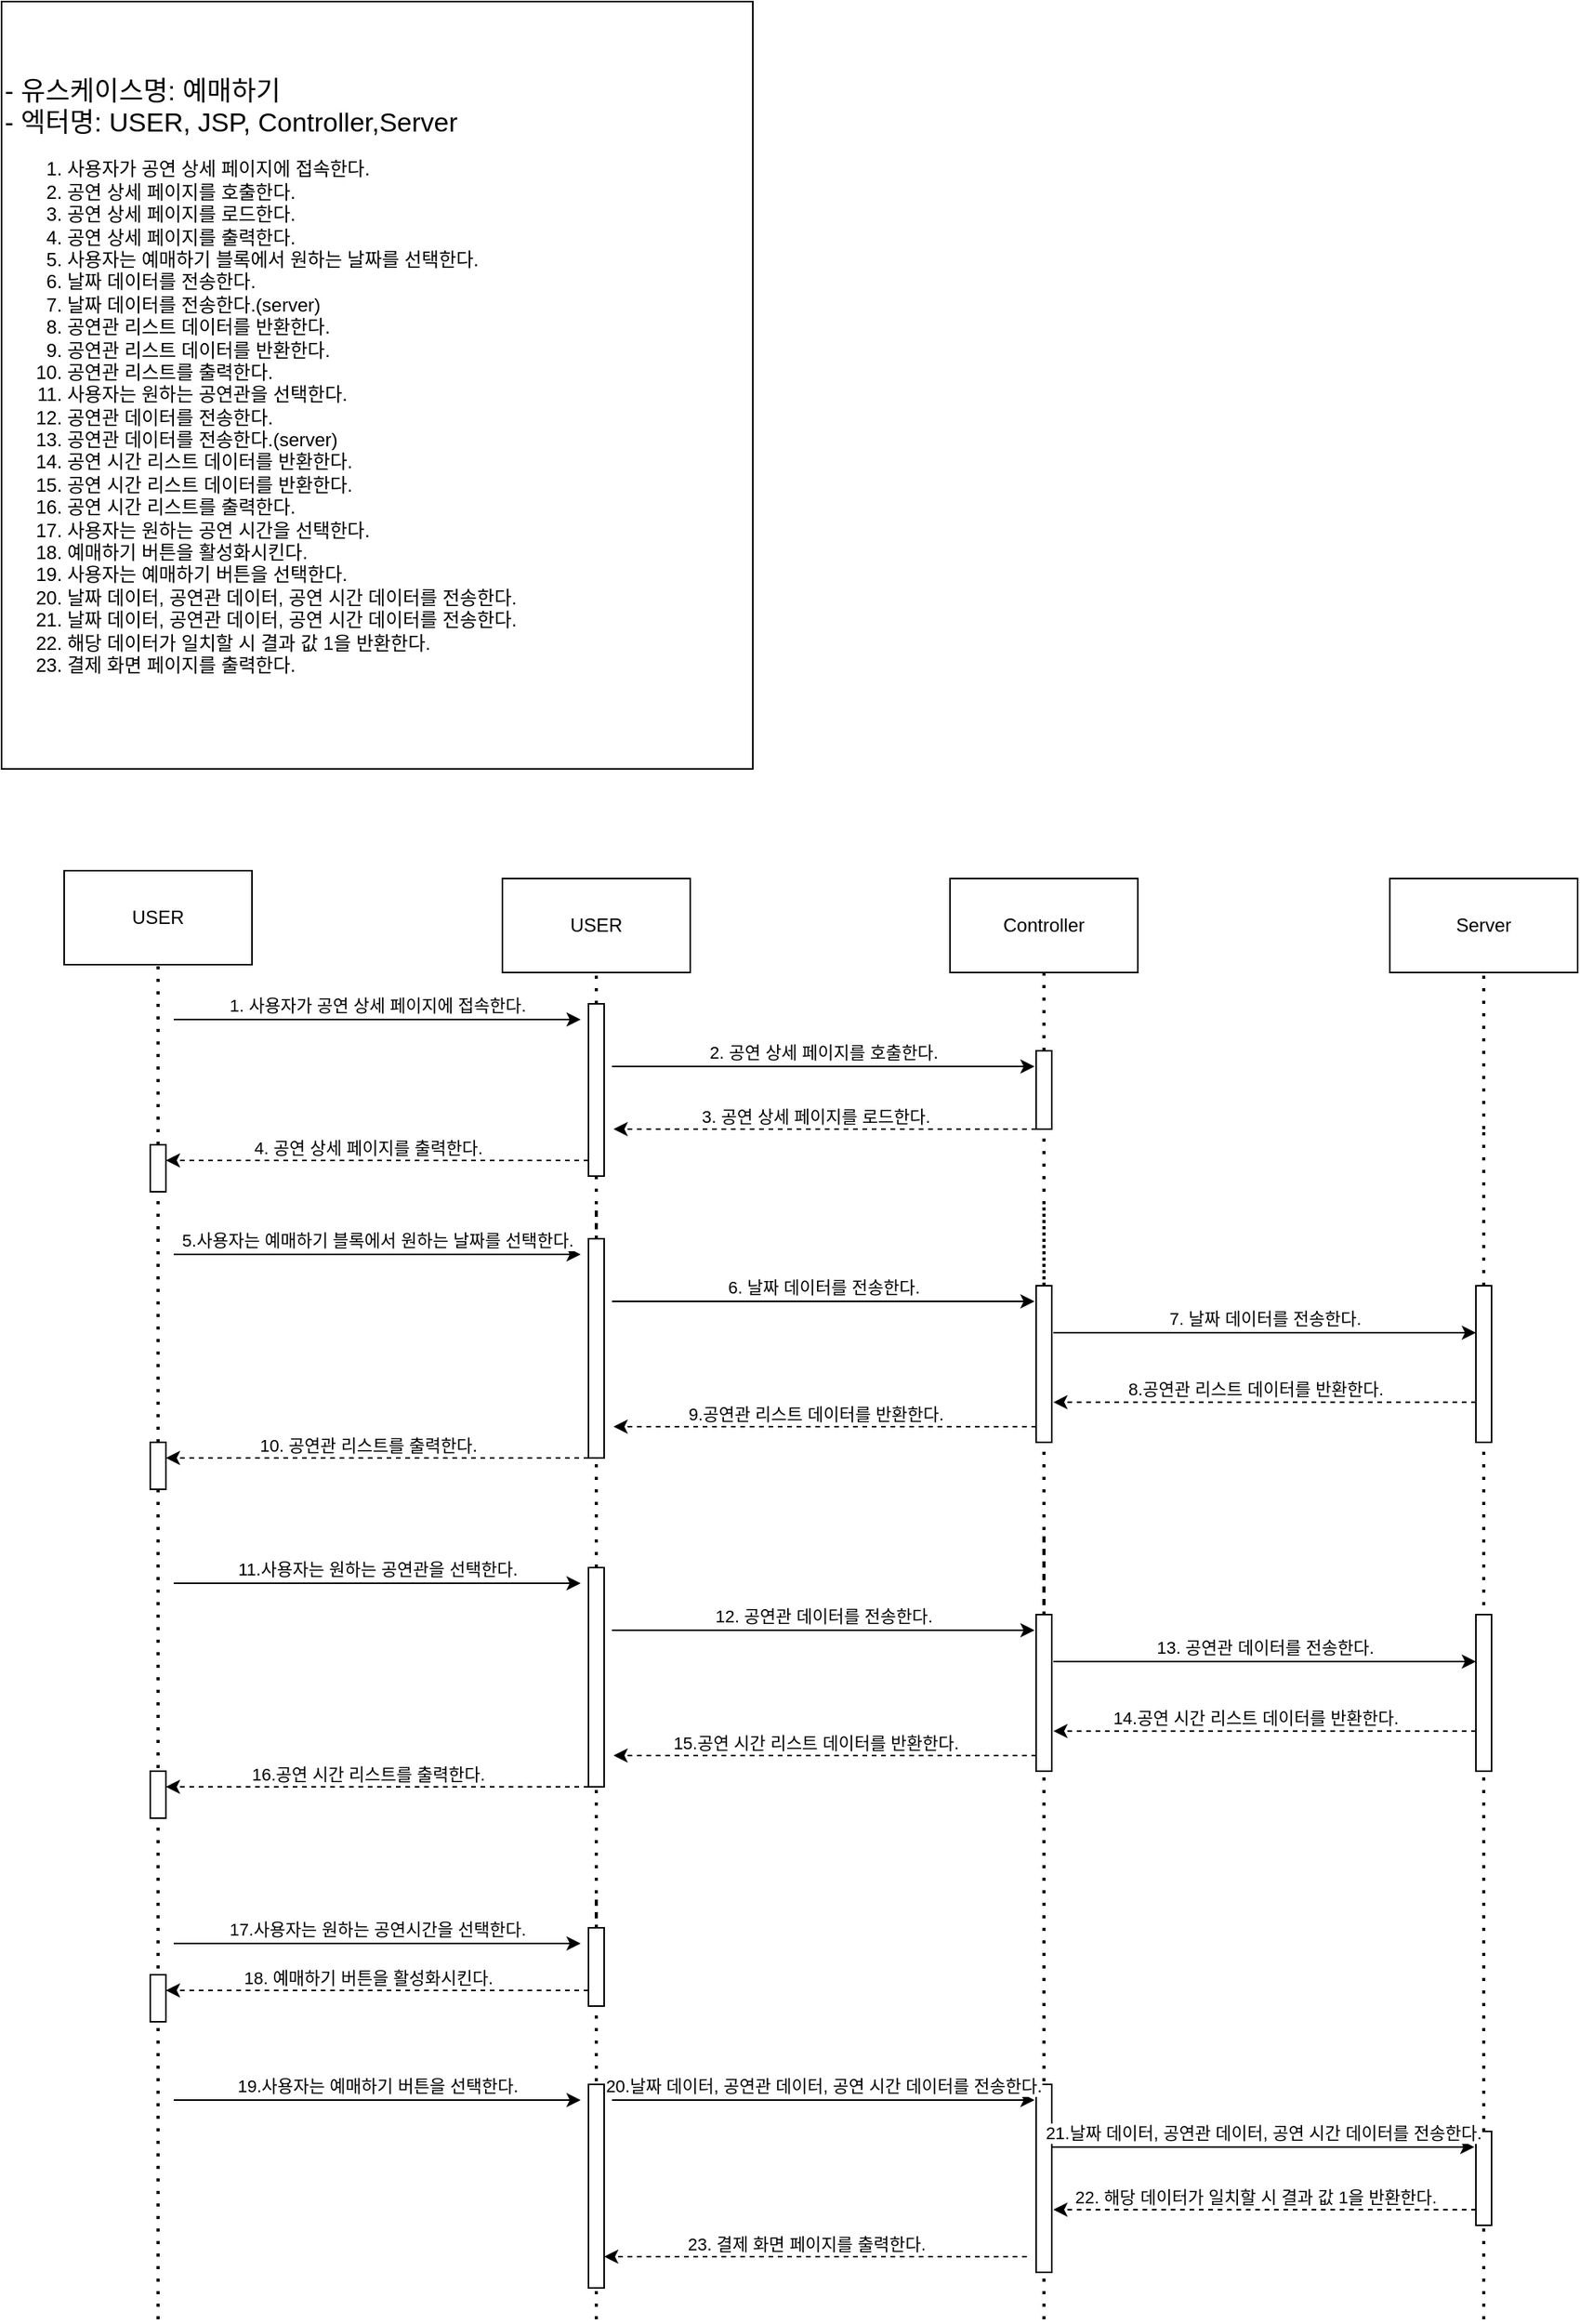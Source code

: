 <mxfile version="21.0.8" type="device"><diagram name="페이지-1" id="fRNquqNOAtrf-GCruTKZ"><mxGraphModel dx="1235" dy="674" grid="1" gridSize="10" guides="1" tooltips="1" connect="1" arrows="1" fold="1" page="1" pageScale="1" pageWidth="827" pageHeight="1169" math="0" shadow="0"><root><mxCell id="0"/><mxCell id="1" parent="0"/><mxCell id="4sIpGdUKp36NyRPvHaXw-1" value="&lt;font style=&quot;font-size: 17px;&quot;&gt;- 유스케이스명: 예매하기&lt;br&gt;&lt;/font&gt;&lt;font style=&quot;font-size: 17px;&quot;&gt;- 엑터명: USER, JSP, Controller,Server&lt;/font&gt;&lt;br&gt;&lt;ol&gt;&lt;li&gt;사용자가 공연 상세 페이지에 접속한다.&lt;/li&gt;&lt;li&gt;공연 상세 페이지를 호출한다.&lt;/li&gt;&lt;li&gt;공연 상세 페이지를 로드한다.&lt;/li&gt;&lt;li style=&quot;border-color: var(--border-color);&quot;&gt;공연 상세 페이지를 출력한다.&lt;/li&gt;&lt;li&gt;사용자는 예매하기 블록에서 원하는 날짜를 선택한다.&lt;/li&gt;&lt;li&gt;날짜 데이터를 전송한다.&lt;/li&gt;&lt;li&gt;날짜 데이터를 전송한다.(server)&lt;/li&gt;&lt;li&gt;공연관 리스트 데이터를 반환한다.&lt;/li&gt;&lt;li&gt;공연관 리스트 데이터를 반환한다.&lt;/li&gt;&lt;li&gt;공연관 리스트를 출력한다.&lt;/li&gt;&lt;li&gt;사용자는 원하는 공연관을 선택한다.&lt;/li&gt;&lt;li style=&quot;border-color: var(--border-color);&quot;&gt;공연관 데이터를 전송한다.&lt;/li&gt;&lt;li style=&quot;border-color: var(--border-color);&quot;&gt;공연관 데이터를 전송한다.(server)&lt;/li&gt;&lt;li style=&quot;border-color: var(--border-color);&quot;&gt;공연 시간 리스트 데이터를 반환한다.&lt;/li&gt;&lt;li style=&quot;border-color: var(--border-color);&quot;&gt;공연 시간 리스트 데이터를 반환한다.&lt;/li&gt;&lt;li style=&quot;border-color: var(--border-color);&quot;&gt;공연 시간 리스트를 출력한다.&lt;/li&gt;&lt;li style=&quot;border-color: var(--border-color);&quot;&gt;사용자는 원하는 공연 시간을 선택한다.&lt;/li&gt;&lt;li style=&quot;border-color: var(--border-color);&quot;&gt;예매하기 버튼을 활성화시킨다.&lt;/li&gt;&lt;li style=&quot;border-color: var(--border-color);&quot;&gt;사용자는 예매하기 버튼을 선택한다.&lt;/li&gt;&lt;li style=&quot;border-color: var(--border-color);&quot;&gt;날짜 데이터, 공연관 데이터, 공연 시간 데이터를 전송한다.&lt;/li&gt;&lt;li style=&quot;border-color: var(--border-color);&quot;&gt;날짜 데이터, 공연관 데이터, 공연 시간 데이터를 전송한다.&lt;/li&gt;&lt;li style=&quot;border-color: var(--border-color);&quot;&gt;해당 데이터가 일치할 시 결과 값 1을 반환한다.&lt;/li&gt;&lt;li style=&quot;border-color: var(--border-color);&quot;&gt;결제 화면 페이지를 출력한다.&lt;/li&gt;&lt;/ol&gt;" style="rounded=0;whiteSpace=wrap;html=1;align=left;" parent="1" vertex="1"><mxGeometry width="480" height="490" as="geometry"/></mxCell><mxCell id="4sIpGdUKp36NyRPvHaXw-2" value="USER" style="rounded=0;whiteSpace=wrap;html=1;" parent="1" vertex="1"><mxGeometry x="40" y="555" width="120" height="60" as="geometry"/></mxCell><mxCell id="4sIpGdUKp36NyRPvHaXw-3" value="USER" style="rounded=0;whiteSpace=wrap;html=1;" parent="1" vertex="1"><mxGeometry x="320" y="560" width="120" height="60" as="geometry"/></mxCell><mxCell id="4sIpGdUKp36NyRPvHaXw-4" value="Controller" style="rounded=0;whiteSpace=wrap;html=1;" parent="1" vertex="1"><mxGeometry x="606" y="560" width="120" height="60" as="geometry"/></mxCell><mxCell id="4sIpGdUKp36NyRPvHaXw-5" value="" style="endArrow=none;dashed=1;html=1;dashPattern=1 3;strokeWidth=2;rounded=0;entryX=0.5;entryY=1;entryDx=0;entryDy=0;" parent="1" target="4sIpGdUKp36NyRPvHaXw-2" edge="1" source="wyJqC4vdCuBsBrF01O5h-18"><mxGeometry width="50" height="50" relative="1" as="geometry"><mxPoint x="100" y="1150" as="sourcePoint"/><mxPoint x="410" y="700" as="targetPoint"/></mxGeometry></mxCell><mxCell id="4sIpGdUKp36NyRPvHaXw-6" value="" style="endArrow=none;dashed=1;html=1;dashPattern=1 3;strokeWidth=2;rounded=0;entryX=0.5;entryY=1;entryDx=0;entryDy=0;" parent="1" target="4sIpGdUKp36NyRPvHaXw-3" edge="1" source="wyJqC4vdCuBsBrF01O5h-1"><mxGeometry width="50" height="50" relative="1" as="geometry"><mxPoint x="380" y="1150" as="sourcePoint"/><mxPoint x="379.41" y="625" as="targetPoint"/></mxGeometry></mxCell><mxCell id="4sIpGdUKp36NyRPvHaXw-7" value="" style="endArrow=none;dashed=1;html=1;dashPattern=1 3;strokeWidth=2;rounded=0;entryX=0.5;entryY=1;entryDx=0;entryDy=0;" parent="1" target="4sIpGdUKp36NyRPvHaXw-4" edge="1" source="wyJqC4vdCuBsBrF01O5h-4"><mxGeometry width="50" height="50" relative="1" as="geometry"><mxPoint x="666" y="1150" as="sourcePoint"/><mxPoint x="665.41" y="660" as="targetPoint"/></mxGeometry></mxCell><mxCell id="wyJqC4vdCuBsBrF01O5h-2" value="" style="endArrow=none;dashed=1;html=1;dashPattern=1 3;strokeWidth=2;rounded=0;entryX=0.5;entryY=1;entryDx=0;entryDy=0;" edge="1" parent="1" target="wyJqC4vdCuBsBrF01O5h-1"><mxGeometry width="50" height="50" relative="1" as="geometry"><mxPoint x="380" y="1480" as="sourcePoint"/><mxPoint x="380" y="620" as="targetPoint"/></mxGeometry></mxCell><mxCell id="wyJqC4vdCuBsBrF01O5h-1" value="" style="rounded=0;whiteSpace=wrap;html=1;" vertex="1" parent="1"><mxGeometry x="375" y="640" width="10" height="110" as="geometry"/></mxCell><mxCell id="wyJqC4vdCuBsBrF01O5h-3" value="1. 사용자가 공연 상세 페이지에 접속한다." style="endArrow=classic;html=1;rounded=0;verticalAlign=bottom;" edge="1" parent="1"><mxGeometry width="50" height="50" relative="1" as="geometry"><mxPoint x="110" y="650" as="sourcePoint"/><mxPoint x="370" y="650" as="targetPoint"/></mxGeometry></mxCell><mxCell id="wyJqC4vdCuBsBrF01O5h-6" value="" style="endArrow=none;dashed=1;html=1;dashPattern=1 3;strokeWidth=2;rounded=0;entryX=0.5;entryY=1;entryDx=0;entryDy=0;" edge="1" parent="1" target="wyJqC4vdCuBsBrF01O5h-4"><mxGeometry width="50" height="50" relative="1" as="geometry"><mxPoint x="666" y="1480" as="sourcePoint"/><mxPoint x="666" y="620" as="targetPoint"/></mxGeometry></mxCell><mxCell id="wyJqC4vdCuBsBrF01O5h-4" value="" style="rounded=0;whiteSpace=wrap;html=1;" vertex="1" parent="1"><mxGeometry x="661" y="670" width="10" height="50" as="geometry"/></mxCell><mxCell id="wyJqC4vdCuBsBrF01O5h-7" value="2. 공연 상세 페이지를 호출한다." style="endArrow=classic;html=1;rounded=0;verticalAlign=bottom;" edge="1" parent="1"><mxGeometry width="50" height="50" relative="1" as="geometry"><mxPoint x="390" y="680" as="sourcePoint"/><mxPoint x="660" y="680" as="targetPoint"/></mxGeometry></mxCell><mxCell id="wyJqC4vdCuBsBrF01O5h-14" value="" style="endArrow=classic;html=1;rounded=0;dashed=1;verticalAlign=middle;" edge="1" parent="1"><mxGeometry width="50" height="50" relative="1" as="geometry"><mxPoint x="661" y="720" as="sourcePoint"/><mxPoint x="391" y="720" as="targetPoint"/></mxGeometry></mxCell><mxCell id="wyJqC4vdCuBsBrF01O5h-15" value="3. 공연 상세 페이지를 로드한다." style="edgeLabel;html=1;align=center;verticalAlign=bottom;resizable=0;points=[];" vertex="1" connectable="0" parent="wyJqC4vdCuBsBrF01O5h-14"><mxGeometry x="-0.184" y="-1" relative="1" as="geometry"><mxPoint x="-31" y="1" as="offset"/></mxGeometry></mxCell><mxCell id="wyJqC4vdCuBsBrF01O5h-16" value="" style="endArrow=classic;html=1;rounded=0;dashed=1;verticalAlign=middle;" edge="1" parent="1"><mxGeometry width="50" height="50" relative="1" as="geometry"><mxPoint x="375" y="740" as="sourcePoint"/><mxPoint x="105" y="740" as="targetPoint"/></mxGeometry></mxCell><mxCell id="wyJqC4vdCuBsBrF01O5h-17" value="4. 공연 상세 페이지를 출력한다." style="edgeLabel;html=1;align=center;verticalAlign=bottom;resizable=0;points=[];" vertex="1" connectable="0" parent="wyJqC4vdCuBsBrF01O5h-16"><mxGeometry x="-0.184" y="-1" relative="1" as="geometry"><mxPoint x="-31" y="1" as="offset"/></mxGeometry></mxCell><mxCell id="wyJqC4vdCuBsBrF01O5h-20" value="" style="endArrow=none;dashed=1;html=1;dashPattern=1 3;strokeWidth=2;rounded=0;entryX=0.5;entryY=1;entryDx=0;entryDy=0;" edge="1" parent="1" target="wyJqC4vdCuBsBrF01O5h-18"><mxGeometry width="50" height="50" relative="1" as="geometry"><mxPoint x="100" y="1480" as="sourcePoint"/><mxPoint x="100" y="615" as="targetPoint"/></mxGeometry></mxCell><mxCell id="wyJqC4vdCuBsBrF01O5h-18" value="" style="rounded=0;whiteSpace=wrap;html=1;" vertex="1" parent="1"><mxGeometry x="95" y="730" width="10" height="30" as="geometry"/></mxCell><mxCell id="wyJqC4vdCuBsBrF01O5h-21" value="Server" style="rounded=0;whiteSpace=wrap;html=1;" vertex="1" parent="1"><mxGeometry x="887" y="560" width="120" height="60" as="geometry"/></mxCell><mxCell id="wyJqC4vdCuBsBrF01O5h-22" value="" style="endArrow=none;dashed=1;html=1;dashPattern=1 3;strokeWidth=2;rounded=0;entryX=0.5;entryY=1;entryDx=0;entryDy=0;" edge="1" parent="1" target="wyJqC4vdCuBsBrF01O5h-21"><mxGeometry width="50" height="50" relative="1" as="geometry"><mxPoint x="947" y="720" as="sourcePoint"/><mxPoint x="946.41" y="660" as="targetPoint"/></mxGeometry></mxCell><mxCell id="wyJqC4vdCuBsBrF01O5h-23" value="" style="endArrow=none;dashed=1;html=1;dashPattern=1 3;strokeWidth=2;rounded=0;entryX=0.5;entryY=1;entryDx=0;entryDy=0;" edge="1" parent="1" source="wyJqC4vdCuBsBrF01O5h-38"><mxGeometry width="50" height="50" relative="1" as="geometry"><mxPoint x="947" y="1150" as="sourcePoint"/><mxPoint x="947" y="720.0" as="targetPoint"/></mxGeometry></mxCell><mxCell id="wyJqC4vdCuBsBrF01O5h-25" value="" style="endArrow=none;dashed=1;html=1;dashPattern=1 3;strokeWidth=2;rounded=0;entryX=0.5;entryY=1;entryDx=0;entryDy=0;" edge="1" parent="1" source="wyJqC4vdCuBsBrF01O5h-27"><mxGeometry width="50" height="50" relative="1" as="geometry"><mxPoint x="380" y="1300" as="sourcePoint"/><mxPoint x="380" y="770" as="targetPoint"/></mxGeometry></mxCell><mxCell id="wyJqC4vdCuBsBrF01O5h-26" value="" style="endArrow=none;dashed=1;html=1;dashPattern=1 3;strokeWidth=2;rounded=0;entryX=0.5;entryY=1;entryDx=0;entryDy=0;" edge="1" parent="1" source="wyJqC4vdCuBsBrF01O5h-29"><mxGeometry width="50" height="50" relative="1" as="geometry"><mxPoint x="666" y="1300" as="sourcePoint"/><mxPoint x="666" y="770" as="targetPoint"/></mxGeometry></mxCell><mxCell id="wyJqC4vdCuBsBrF01O5h-27" value="" style="rounded=0;whiteSpace=wrap;html=1;" vertex="1" parent="1"><mxGeometry x="375" y="790" width="10" height="140" as="geometry"/></mxCell><mxCell id="wyJqC4vdCuBsBrF01O5h-28" value="5.사용자는 예매하기 블록에서 원하는 날짜를 선택한다." style="endArrow=classic;html=1;rounded=0;verticalAlign=bottom;" edge="1" parent="1"><mxGeometry width="50" height="50" relative="1" as="geometry"><mxPoint x="110" y="800" as="sourcePoint"/><mxPoint x="370" y="800" as="targetPoint"/></mxGeometry></mxCell><mxCell id="wyJqC4vdCuBsBrF01O5h-29" value="" style="rounded=0;whiteSpace=wrap;html=1;" vertex="1" parent="1"><mxGeometry x="661" y="820" width="10" height="100" as="geometry"/></mxCell><mxCell id="wyJqC4vdCuBsBrF01O5h-30" value="6. 날짜 데이터를 전송한다." style="endArrow=classic;html=1;rounded=0;verticalAlign=bottom;" edge="1" parent="1"><mxGeometry width="50" height="50" relative="1" as="geometry"><mxPoint x="390" y="830" as="sourcePoint"/><mxPoint x="660" y="830" as="targetPoint"/></mxGeometry></mxCell><mxCell id="wyJqC4vdCuBsBrF01O5h-31" value="" style="endArrow=classic;html=1;rounded=0;dashed=1;verticalAlign=middle;" edge="1" parent="1"><mxGeometry width="50" height="50" relative="1" as="geometry"><mxPoint x="942" y="894.41" as="sourcePoint"/><mxPoint x="672" y="894.41" as="targetPoint"/></mxGeometry></mxCell><mxCell id="wyJqC4vdCuBsBrF01O5h-32" value="8.공연관 리스트 데이터를 반환한다." style="edgeLabel;html=1;align=center;verticalAlign=bottom;resizable=0;points=[];" vertex="1" connectable="0" parent="wyJqC4vdCuBsBrF01O5h-31"><mxGeometry x="-0.184" y="-1" relative="1" as="geometry"><mxPoint x="-31" y="1" as="offset"/></mxGeometry></mxCell><mxCell id="wyJqC4vdCuBsBrF01O5h-33" value="" style="endArrow=classic;html=1;rounded=0;dashed=1;verticalAlign=middle;" edge="1" parent="1"><mxGeometry width="50" height="50" relative="1" as="geometry"><mxPoint x="375" y="930" as="sourcePoint"/><mxPoint x="105" y="930" as="targetPoint"/></mxGeometry></mxCell><mxCell id="wyJqC4vdCuBsBrF01O5h-34" value="10. 공연관 리스트를 출력한다." style="edgeLabel;html=1;align=center;verticalAlign=bottom;resizable=0;points=[];" vertex="1" connectable="0" parent="wyJqC4vdCuBsBrF01O5h-33"><mxGeometry x="-0.184" y="-1" relative="1" as="geometry"><mxPoint x="-31" y="1" as="offset"/></mxGeometry></mxCell><mxCell id="wyJqC4vdCuBsBrF01O5h-35" value="" style="rounded=0;whiteSpace=wrap;html=1;" vertex="1" parent="1"><mxGeometry x="95" y="920" width="10" height="30" as="geometry"/></mxCell><mxCell id="wyJqC4vdCuBsBrF01O5h-37" value="7. 날짜 데이터를 전송한다." style="endArrow=classic;html=1;rounded=0;verticalAlign=bottom;" edge="1" parent="1"><mxGeometry width="50" height="50" relative="1" as="geometry"><mxPoint x="672" y="850" as="sourcePoint"/><mxPoint x="942" y="850" as="targetPoint"/></mxGeometry></mxCell><mxCell id="wyJqC4vdCuBsBrF01O5h-39" value="" style="endArrow=none;dashed=1;html=1;dashPattern=1 3;strokeWidth=2;rounded=0;entryX=0.5;entryY=1;entryDx=0;entryDy=0;" edge="1" parent="1" target="wyJqC4vdCuBsBrF01O5h-38"><mxGeometry width="50" height="50" relative="1" as="geometry"><mxPoint x="947" y="1480" as="sourcePoint"/><mxPoint x="947" y="720.0" as="targetPoint"/></mxGeometry></mxCell><mxCell id="wyJqC4vdCuBsBrF01O5h-38" value="" style="rounded=0;whiteSpace=wrap;html=1;" vertex="1" parent="1"><mxGeometry x="942" y="820" width="10" height="100" as="geometry"/></mxCell><mxCell id="wyJqC4vdCuBsBrF01O5h-40" value="" style="endArrow=classic;html=1;rounded=0;dashed=1;verticalAlign=middle;" edge="1" parent="1"><mxGeometry width="50" height="50" relative="1" as="geometry"><mxPoint x="661" y="910" as="sourcePoint"/><mxPoint x="391" y="910" as="targetPoint"/></mxGeometry></mxCell><mxCell id="wyJqC4vdCuBsBrF01O5h-41" value="9.공연관 리스트 데이터를 반환한다." style="edgeLabel;html=1;align=center;verticalAlign=bottom;resizable=0;points=[];" vertex="1" connectable="0" parent="wyJqC4vdCuBsBrF01O5h-40"><mxGeometry x="-0.184" y="-1" relative="1" as="geometry"><mxPoint x="-31" y="1" as="offset"/></mxGeometry></mxCell><mxCell id="wyJqC4vdCuBsBrF01O5h-42" value="" style="endArrow=none;dashed=1;html=1;dashPattern=1 3;strokeWidth=2;rounded=0;entryX=0.5;entryY=1;entryDx=0;entryDy=0;" edge="1" parent="1" source="wyJqC4vdCuBsBrF01O5h-44"><mxGeometry width="50" height="50" relative="1" as="geometry"><mxPoint x="380" y="1510" as="sourcePoint"/><mxPoint x="380" y="980" as="targetPoint"/></mxGeometry></mxCell><mxCell id="wyJqC4vdCuBsBrF01O5h-43" value="" style="endArrow=none;dashed=1;html=1;dashPattern=1 3;strokeWidth=2;rounded=0;entryX=0.5;entryY=1;entryDx=0;entryDy=0;" edge="1" parent="1" source="wyJqC4vdCuBsBrF01O5h-46"><mxGeometry width="50" height="50" relative="1" as="geometry"><mxPoint x="666" y="1510" as="sourcePoint"/><mxPoint x="666" y="980" as="targetPoint"/></mxGeometry></mxCell><mxCell id="wyJqC4vdCuBsBrF01O5h-44" value="" style="rounded=0;whiteSpace=wrap;html=1;" vertex="1" parent="1"><mxGeometry x="375" y="1000" width="10" height="140" as="geometry"/></mxCell><mxCell id="wyJqC4vdCuBsBrF01O5h-45" value="11.사용자는 원하는 공연관을 선택한다." style="endArrow=classic;html=1;rounded=0;verticalAlign=bottom;" edge="1" parent="1"><mxGeometry width="50" height="50" relative="1" as="geometry"><mxPoint x="110" y="1010" as="sourcePoint"/><mxPoint x="370" y="1010" as="targetPoint"/></mxGeometry></mxCell><mxCell id="wyJqC4vdCuBsBrF01O5h-46" value="" style="rounded=0;whiteSpace=wrap;html=1;" vertex="1" parent="1"><mxGeometry x="661" y="1030" width="10" height="100" as="geometry"/></mxCell><mxCell id="wyJqC4vdCuBsBrF01O5h-47" value="12. 공연관 데이터를 전송한다." style="endArrow=classic;html=1;rounded=0;verticalAlign=bottom;" edge="1" parent="1"><mxGeometry width="50" height="50" relative="1" as="geometry"><mxPoint x="390" y="1040" as="sourcePoint"/><mxPoint x="660" y="1040" as="targetPoint"/></mxGeometry></mxCell><mxCell id="wyJqC4vdCuBsBrF01O5h-48" value="" style="endArrow=classic;html=1;rounded=0;dashed=1;verticalAlign=middle;" edge="1" parent="1"><mxGeometry width="50" height="50" relative="1" as="geometry"><mxPoint x="942" y="1104.41" as="sourcePoint"/><mxPoint x="672" y="1104.41" as="targetPoint"/></mxGeometry></mxCell><mxCell id="wyJqC4vdCuBsBrF01O5h-49" value="14.공연 시간 리스트 데이터를 반환한다." style="edgeLabel;html=1;align=center;verticalAlign=bottom;resizable=0;points=[];" vertex="1" connectable="0" parent="wyJqC4vdCuBsBrF01O5h-48"><mxGeometry x="-0.184" y="-1" relative="1" as="geometry"><mxPoint x="-31" y="1" as="offset"/></mxGeometry></mxCell><mxCell id="wyJqC4vdCuBsBrF01O5h-50" value="" style="endArrow=classic;html=1;rounded=0;dashed=1;verticalAlign=middle;" edge="1" parent="1"><mxGeometry width="50" height="50" relative="1" as="geometry"><mxPoint x="375" y="1140" as="sourcePoint"/><mxPoint x="105" y="1140" as="targetPoint"/></mxGeometry></mxCell><mxCell id="wyJqC4vdCuBsBrF01O5h-51" value="16.공연 시간 리스트를 출력한다." style="edgeLabel;html=1;align=center;verticalAlign=bottom;resizable=0;points=[];" vertex="1" connectable="0" parent="wyJqC4vdCuBsBrF01O5h-50"><mxGeometry x="-0.184" y="-1" relative="1" as="geometry"><mxPoint x="-31" y="1" as="offset"/></mxGeometry></mxCell><mxCell id="wyJqC4vdCuBsBrF01O5h-52" value="" style="rounded=0;whiteSpace=wrap;html=1;" vertex="1" parent="1"><mxGeometry x="95" y="1130" width="10" height="30" as="geometry"/></mxCell><mxCell id="wyJqC4vdCuBsBrF01O5h-53" value="13. 공연관 데이터를 전송한다." style="endArrow=classic;html=1;rounded=0;verticalAlign=bottom;" edge="1" parent="1"><mxGeometry width="50" height="50" relative="1" as="geometry"><mxPoint x="672" y="1060" as="sourcePoint"/><mxPoint x="942" y="1060" as="targetPoint"/></mxGeometry></mxCell><mxCell id="wyJqC4vdCuBsBrF01O5h-54" value="" style="rounded=0;whiteSpace=wrap;html=1;" vertex="1" parent="1"><mxGeometry x="942" y="1030" width="10" height="100" as="geometry"/></mxCell><mxCell id="wyJqC4vdCuBsBrF01O5h-55" value="" style="endArrow=classic;html=1;rounded=0;dashed=1;verticalAlign=middle;" edge="1" parent="1"><mxGeometry width="50" height="50" relative="1" as="geometry"><mxPoint x="661" y="1120" as="sourcePoint"/><mxPoint x="391" y="1120" as="targetPoint"/></mxGeometry></mxCell><mxCell id="wyJqC4vdCuBsBrF01O5h-56" value="15.공연 시간 리스트 데이터를 반환한다." style="edgeLabel;html=1;align=center;verticalAlign=bottom;resizable=0;points=[];" vertex="1" connectable="0" parent="wyJqC4vdCuBsBrF01O5h-55"><mxGeometry x="-0.184" y="-1" relative="1" as="geometry"><mxPoint x="-31" y="1" as="offset"/></mxGeometry></mxCell><mxCell id="wyJqC4vdCuBsBrF01O5h-58" value="" style="endArrow=none;dashed=1;html=1;dashPattern=1 3;strokeWidth=2;rounded=0;entryX=0.5;entryY=1;entryDx=0;entryDy=0;" edge="1" parent="1" source="wyJqC4vdCuBsBrF01O5h-60"><mxGeometry width="50" height="50" relative="1" as="geometry"><mxPoint x="380" y="1740" as="sourcePoint"/><mxPoint x="380" y="1210" as="targetPoint"/></mxGeometry></mxCell><mxCell id="wyJqC4vdCuBsBrF01O5h-60" value="" style="rounded=0;whiteSpace=wrap;html=1;" vertex="1" parent="1"><mxGeometry x="375" y="1230" width="10" height="50" as="geometry"/></mxCell><mxCell id="wyJqC4vdCuBsBrF01O5h-61" value="17.사용자는 원하는 공연시간을 선택한다." style="endArrow=classic;html=1;rounded=0;verticalAlign=bottom;" edge="1" parent="1"><mxGeometry width="50" height="50" relative="1" as="geometry"><mxPoint x="110" y="1240" as="sourcePoint"/><mxPoint x="370" y="1240" as="targetPoint"/></mxGeometry></mxCell><mxCell id="wyJqC4vdCuBsBrF01O5h-66" value="" style="endArrow=classic;html=1;rounded=0;dashed=1;verticalAlign=middle;" edge="1" parent="1"><mxGeometry width="50" height="50" relative="1" as="geometry"><mxPoint x="375" y="1270" as="sourcePoint"/><mxPoint x="105" y="1270" as="targetPoint"/></mxGeometry></mxCell><mxCell id="wyJqC4vdCuBsBrF01O5h-67" value="18. 예매하기 버튼을 활성화시킨다." style="edgeLabel;html=1;align=center;verticalAlign=bottom;resizable=0;points=[];" vertex="1" connectable="0" parent="wyJqC4vdCuBsBrF01O5h-66"><mxGeometry x="-0.184" y="-1" relative="1" as="geometry"><mxPoint x="-31" y="1" as="offset"/></mxGeometry></mxCell><mxCell id="wyJqC4vdCuBsBrF01O5h-68" value="" style="rounded=0;whiteSpace=wrap;html=1;" vertex="1" parent="1"><mxGeometry x="95" y="1260" width="10" height="30" as="geometry"/></mxCell><mxCell id="wyJqC4vdCuBsBrF01O5h-74" value="" style="rounded=0;whiteSpace=wrap;html=1;" vertex="1" parent="1"><mxGeometry x="375" y="1330" width="10" height="130" as="geometry"/></mxCell><mxCell id="wyJqC4vdCuBsBrF01O5h-75" value="19.사용자는 예매하기 버튼을 선택한다." style="endArrow=classic;html=1;rounded=0;verticalAlign=bottom;" edge="1" parent="1"><mxGeometry width="50" height="50" relative="1" as="geometry"><mxPoint x="110" y="1340" as="sourcePoint"/><mxPoint x="370" y="1340" as="targetPoint"/></mxGeometry></mxCell><mxCell id="wyJqC4vdCuBsBrF01O5h-79" value="" style="rounded=0;whiteSpace=wrap;html=1;" vertex="1" parent="1"><mxGeometry x="661" y="1330" width="10" height="120" as="geometry"/></mxCell><mxCell id="wyJqC4vdCuBsBrF01O5h-80" value="20.날짜 데이터, 공연관 데이터, 공연 시간 데이터를 전송한다." style="endArrow=classic;html=1;rounded=0;verticalAlign=bottom;" edge="1" parent="1"><mxGeometry width="50" height="50" relative="1" as="geometry"><mxPoint x="390" y="1340" as="sourcePoint"/><mxPoint x="660" y="1340" as="targetPoint"/></mxGeometry></mxCell><mxCell id="wyJqC4vdCuBsBrF01O5h-81" value="" style="rounded=0;whiteSpace=wrap;html=1;" vertex="1" parent="1"><mxGeometry x="942" y="1360" width="10" height="60" as="geometry"/></mxCell><mxCell id="wyJqC4vdCuBsBrF01O5h-82" value="21.날짜 데이터, 공연관 데이터, 공연 시간 데이터를 전송한다." style="endArrow=classic;html=1;rounded=0;verticalAlign=bottom;" edge="1" parent="1"><mxGeometry width="50" height="50" relative="1" as="geometry"><mxPoint x="671" y="1370" as="sourcePoint"/><mxPoint x="941" y="1370" as="targetPoint"/></mxGeometry></mxCell><mxCell id="wyJqC4vdCuBsBrF01O5h-83" value="" style="endArrow=classic;html=1;rounded=0;dashed=1;verticalAlign=middle;" edge="1" parent="1"><mxGeometry width="50" height="50" relative="1" as="geometry"><mxPoint x="942" y="1410.0" as="sourcePoint"/><mxPoint x="672" y="1410.0" as="targetPoint"/></mxGeometry></mxCell><mxCell id="wyJqC4vdCuBsBrF01O5h-84" value="22. 해당 데이터가 일치할 시 결과 값 1을 반환한다." style="edgeLabel;html=1;align=center;verticalAlign=bottom;resizable=0;points=[];" vertex="1" connectable="0" parent="wyJqC4vdCuBsBrF01O5h-83"><mxGeometry x="-0.184" y="-1" relative="1" as="geometry"><mxPoint x="-31" y="1" as="offset"/></mxGeometry></mxCell><mxCell id="wyJqC4vdCuBsBrF01O5h-85" value="" style="endArrow=classic;html=1;rounded=0;dashed=1;verticalAlign=middle;" edge="1" parent="1"><mxGeometry width="50" height="50" relative="1" as="geometry"><mxPoint x="655" y="1440.0" as="sourcePoint"/><mxPoint x="385" y="1440.0" as="targetPoint"/></mxGeometry></mxCell><mxCell id="wyJqC4vdCuBsBrF01O5h-86" value="23. 결제 화면 페이지를 출력한다." style="edgeLabel;html=1;align=center;verticalAlign=bottom;resizable=0;points=[];" vertex="1" connectable="0" parent="wyJqC4vdCuBsBrF01O5h-85"><mxGeometry x="-0.184" y="-1" relative="1" as="geometry"><mxPoint x="-31" y="1" as="offset"/></mxGeometry></mxCell></root></mxGraphModel></diagram></mxfile>